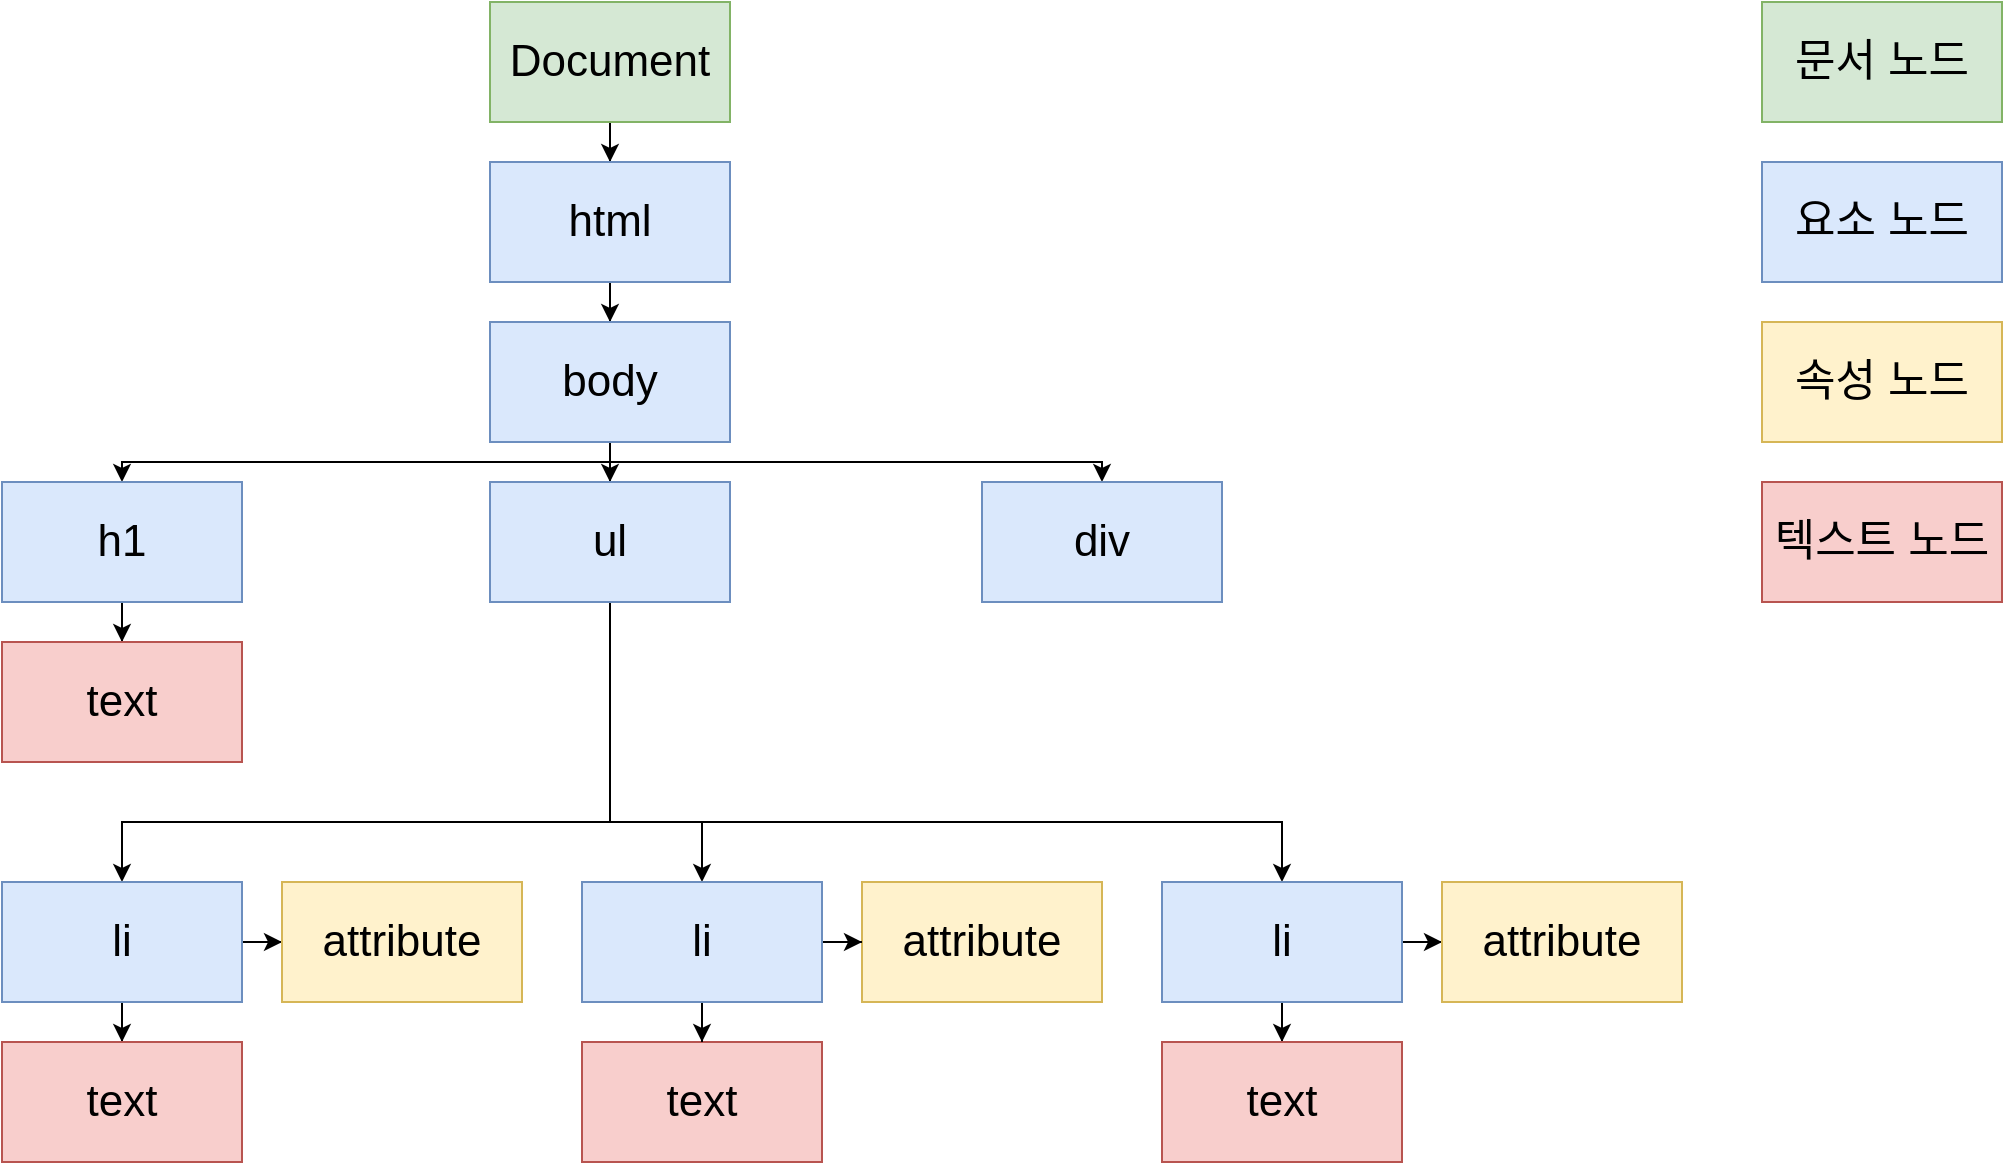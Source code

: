 <mxfile version="19.0.0" type="device"><diagram id="O_lQE6oKzc0UqvQ9aWaq" name="Page-1"><mxGraphModel dx="1422" dy="763" grid="1" gridSize="10" guides="1" tooltips="1" connect="1" arrows="1" fold="1" page="1" pageScale="1" pageWidth="1169" pageHeight="700" math="0" shadow="0"><root><mxCell id="0"/><mxCell id="1" parent="0"/><mxCell id="Ka6McaIbEe5vvxeHmZz--20" style="edgeStyle=orthogonalEdgeStyle;rounded=0;orthogonalLoop=1;jettySize=auto;html=1;entryX=0.5;entryY=0;entryDx=0;entryDy=0;fontSize=22;" edge="1" parent="1" source="Ka6McaIbEe5vvxeHmZz--1" target="Ka6McaIbEe5vvxeHmZz--2"><mxGeometry relative="1" as="geometry"/></mxCell><mxCell id="Ka6McaIbEe5vvxeHmZz--1" value="&lt;font style=&quot;font-size: 22px;&quot;&gt;Document&lt;/font&gt;" style="rounded=0;whiteSpace=wrap;html=1;fillColor=#d5e8d4;strokeColor=#82b366;fontSize=22;" vertex="1" parent="1"><mxGeometry x="294" y="40" width="120" height="60" as="geometry"/></mxCell><mxCell id="Ka6McaIbEe5vvxeHmZz--21" style="edgeStyle=orthogonalEdgeStyle;rounded=0;orthogonalLoop=1;jettySize=auto;html=1;entryX=0.5;entryY=0;entryDx=0;entryDy=0;fontSize=22;" edge="1" parent="1" source="Ka6McaIbEe5vvxeHmZz--2" target="Ka6McaIbEe5vvxeHmZz--3"><mxGeometry relative="1" as="geometry"/></mxCell><mxCell id="Ka6McaIbEe5vvxeHmZz--2" value="&lt;font style=&quot;font-size: 22px;&quot;&gt;html&lt;/font&gt;" style="rounded=0;whiteSpace=wrap;html=1;fillColor=#dae8fc;strokeColor=#6c8ebf;fontSize=22;" vertex="1" parent="1"><mxGeometry x="294" y="120" width="120" height="60" as="geometry"/></mxCell><mxCell id="Ka6McaIbEe5vvxeHmZz--27" style="edgeStyle=orthogonalEdgeStyle;rounded=0;orthogonalLoop=1;jettySize=auto;html=1;entryX=0.5;entryY=0;entryDx=0;entryDy=0;fontSize=22;" edge="1" parent="1" source="Ka6McaIbEe5vvxeHmZz--3" target="Ka6McaIbEe5vvxeHmZz--4"><mxGeometry relative="1" as="geometry"/></mxCell><mxCell id="Ka6McaIbEe5vvxeHmZz--28" style="edgeStyle=orthogonalEdgeStyle;rounded=0;orthogonalLoop=1;jettySize=auto;html=1;entryX=0.5;entryY=0;entryDx=0;entryDy=0;fontSize=22;" edge="1" parent="1" source="Ka6McaIbEe5vvxeHmZz--3" target="Ka6McaIbEe5vvxeHmZz--5"><mxGeometry relative="1" as="geometry"><Array as="points"><mxPoint x="354" y="270"/><mxPoint x="110" y="270"/></Array></mxGeometry></mxCell><mxCell id="Ka6McaIbEe5vvxeHmZz--29" style="edgeStyle=orthogonalEdgeStyle;rounded=0;orthogonalLoop=1;jettySize=auto;html=1;entryX=0.5;entryY=0;entryDx=0;entryDy=0;fontSize=22;" edge="1" parent="1" source="Ka6McaIbEe5vvxeHmZz--3" target="Ka6McaIbEe5vvxeHmZz--6"><mxGeometry relative="1" as="geometry"><Array as="points"><mxPoint x="354" y="270"/><mxPoint x="600" y="270"/></Array></mxGeometry></mxCell><mxCell id="Ka6McaIbEe5vvxeHmZz--3" value="&lt;font style=&quot;font-size: 22px;&quot;&gt;body&lt;/font&gt;" style="rounded=0;whiteSpace=wrap;html=1;fillColor=#dae8fc;strokeColor=#6c8ebf;fontSize=22;" vertex="1" parent="1"><mxGeometry x="294" y="200" width="120" height="60" as="geometry"/></mxCell><mxCell id="Ka6McaIbEe5vvxeHmZz--31" style="edgeStyle=orthogonalEdgeStyle;rounded=0;orthogonalLoop=1;jettySize=auto;html=1;entryX=0.5;entryY=0;entryDx=0;entryDy=0;fontSize=22;" edge="1" parent="1" source="Ka6McaIbEe5vvxeHmZz--4" target="Ka6McaIbEe5vvxeHmZz--8"><mxGeometry relative="1" as="geometry"><Array as="points"><mxPoint x="354" y="450"/><mxPoint x="110" y="450"/></Array></mxGeometry></mxCell><mxCell id="Ka6McaIbEe5vvxeHmZz--32" style="edgeStyle=orthogonalEdgeStyle;rounded=0;orthogonalLoop=1;jettySize=auto;html=1;entryX=0.5;entryY=0;entryDx=0;entryDy=0;fontSize=22;" edge="1" parent="1" source="Ka6McaIbEe5vvxeHmZz--4" target="Ka6McaIbEe5vvxeHmZz--14"><mxGeometry relative="1" as="geometry"><Array as="points"><mxPoint x="354" y="450"/><mxPoint x="400" y="450"/></Array></mxGeometry></mxCell><mxCell id="Ka6McaIbEe5vvxeHmZz--33" style="edgeStyle=orthogonalEdgeStyle;rounded=0;orthogonalLoop=1;jettySize=auto;html=1;entryX=0.5;entryY=0;entryDx=0;entryDy=0;fontSize=22;" edge="1" parent="1" source="Ka6McaIbEe5vvxeHmZz--4" target="Ka6McaIbEe5vvxeHmZz--15"><mxGeometry relative="1" as="geometry"><Array as="points"><mxPoint x="354" y="450"/><mxPoint x="690" y="450"/></Array></mxGeometry></mxCell><mxCell id="Ka6McaIbEe5vvxeHmZz--4" value="ul" style="rounded=0;whiteSpace=wrap;html=1;fillColor=#dae8fc;strokeColor=#6c8ebf;fontSize=22;" vertex="1" parent="1"><mxGeometry x="294" y="280" width="120" height="60" as="geometry"/></mxCell><mxCell id="Ka6McaIbEe5vvxeHmZz--30" style="edgeStyle=orthogonalEdgeStyle;rounded=0;orthogonalLoop=1;jettySize=auto;html=1;fontSize=22;" edge="1" parent="1" source="Ka6McaIbEe5vvxeHmZz--5" target="Ka6McaIbEe5vvxeHmZz--7"><mxGeometry relative="1" as="geometry"/></mxCell><mxCell id="Ka6McaIbEe5vvxeHmZz--5" value="h1" style="rounded=0;whiteSpace=wrap;html=1;fillColor=#dae8fc;strokeColor=#6c8ebf;fontSize=22;" vertex="1" parent="1"><mxGeometry x="50" y="280" width="120" height="60" as="geometry"/></mxCell><mxCell id="Ka6McaIbEe5vvxeHmZz--6" value="div" style="rounded=0;whiteSpace=wrap;html=1;fillColor=#dae8fc;strokeColor=#6c8ebf;fontSize=22;" vertex="1" parent="1"><mxGeometry x="540" y="280" width="120" height="60" as="geometry"/></mxCell><mxCell id="Ka6McaIbEe5vvxeHmZz--7" value="text" style="rounded=0;whiteSpace=wrap;html=1;fillColor=#f8cecc;strokeColor=#b85450;fontSize=22;" vertex="1" parent="1"><mxGeometry x="50" y="360" width="120" height="60" as="geometry"/></mxCell><mxCell id="Ka6McaIbEe5vvxeHmZz--34" style="edgeStyle=orthogonalEdgeStyle;rounded=0;orthogonalLoop=1;jettySize=auto;html=1;fontSize=22;" edge="1" parent="1" source="Ka6McaIbEe5vvxeHmZz--8" target="Ka6McaIbEe5vvxeHmZz--9"><mxGeometry relative="1" as="geometry"/></mxCell><mxCell id="Ka6McaIbEe5vvxeHmZz--35" style="edgeStyle=orthogonalEdgeStyle;rounded=0;orthogonalLoop=1;jettySize=auto;html=1;entryX=0;entryY=0.5;entryDx=0;entryDy=0;fontSize=22;" edge="1" parent="1" source="Ka6McaIbEe5vvxeHmZz--8" target="Ka6McaIbEe5vvxeHmZz--10"><mxGeometry relative="1" as="geometry"/></mxCell><mxCell id="Ka6McaIbEe5vvxeHmZz--8" value="li" style="rounded=0;whiteSpace=wrap;html=1;fillColor=#dae8fc;strokeColor=#6c8ebf;fontSize=22;" vertex="1" parent="1"><mxGeometry x="50" y="480" width="120" height="60" as="geometry"/></mxCell><mxCell id="Ka6McaIbEe5vvxeHmZz--9" value="text" style="rounded=0;whiteSpace=wrap;html=1;fillColor=#f8cecc;strokeColor=#b85450;fontSize=22;" vertex="1" parent="1"><mxGeometry x="50" y="560" width="120" height="60" as="geometry"/></mxCell><mxCell id="Ka6McaIbEe5vvxeHmZz--10" value="attribute" style="rounded=0;whiteSpace=wrap;html=1;fillColor=#fff2cc;strokeColor=#d6b656;fontSize=22;" vertex="1" parent="1"><mxGeometry x="190" y="480" width="120" height="60" as="geometry"/></mxCell><mxCell id="Ka6McaIbEe5vvxeHmZz--12" value="text" style="rounded=0;whiteSpace=wrap;html=1;fillColor=#f8cecc;strokeColor=#b85450;fontSize=22;" vertex="1" parent="1"><mxGeometry x="340" y="560" width="120" height="60" as="geometry"/></mxCell><mxCell id="Ka6McaIbEe5vvxeHmZz--13" value="attribute" style="rounded=0;whiteSpace=wrap;html=1;fillColor=#fff2cc;strokeColor=#d6b656;fontSize=22;" vertex="1" parent="1"><mxGeometry x="480" y="480" width="120" height="60" as="geometry"/></mxCell><mxCell id="Ka6McaIbEe5vvxeHmZz--36" style="edgeStyle=orthogonalEdgeStyle;rounded=0;orthogonalLoop=1;jettySize=auto;html=1;entryX=0.5;entryY=0;entryDx=0;entryDy=0;fontSize=22;" edge="1" parent="1" source="Ka6McaIbEe5vvxeHmZz--14" target="Ka6McaIbEe5vvxeHmZz--12"><mxGeometry relative="1" as="geometry"/></mxCell><mxCell id="Ka6McaIbEe5vvxeHmZz--37" style="edgeStyle=orthogonalEdgeStyle;rounded=0;orthogonalLoop=1;jettySize=auto;html=1;entryX=0;entryY=0.5;entryDx=0;entryDy=0;fontSize=22;" edge="1" parent="1" source="Ka6McaIbEe5vvxeHmZz--14" target="Ka6McaIbEe5vvxeHmZz--13"><mxGeometry relative="1" as="geometry"/></mxCell><mxCell id="Ka6McaIbEe5vvxeHmZz--14" value="li" style="rounded=0;whiteSpace=wrap;html=1;fillColor=#dae8fc;strokeColor=#6c8ebf;fontSize=22;" vertex="1" parent="1"><mxGeometry x="340" y="480" width="120" height="60" as="geometry"/></mxCell><mxCell id="Ka6McaIbEe5vvxeHmZz--38" style="edgeStyle=orthogonalEdgeStyle;rounded=0;orthogonalLoop=1;jettySize=auto;html=1;entryX=0.5;entryY=0;entryDx=0;entryDy=0;fontSize=22;" edge="1" parent="1" source="Ka6McaIbEe5vvxeHmZz--15" target="Ka6McaIbEe5vvxeHmZz--17"><mxGeometry relative="1" as="geometry"/></mxCell><mxCell id="Ka6McaIbEe5vvxeHmZz--39" style="edgeStyle=orthogonalEdgeStyle;rounded=0;orthogonalLoop=1;jettySize=auto;html=1;entryX=0;entryY=0.5;entryDx=0;entryDy=0;fontSize=22;" edge="1" parent="1" source="Ka6McaIbEe5vvxeHmZz--15" target="Ka6McaIbEe5vvxeHmZz--16"><mxGeometry relative="1" as="geometry"/></mxCell><mxCell id="Ka6McaIbEe5vvxeHmZz--15" value="li" style="rounded=0;whiteSpace=wrap;html=1;fillColor=#dae8fc;strokeColor=#6c8ebf;fontSize=22;" vertex="1" parent="1"><mxGeometry x="630" y="480" width="120" height="60" as="geometry"/></mxCell><mxCell id="Ka6McaIbEe5vvxeHmZz--16" value="attribute" style="rounded=0;whiteSpace=wrap;html=1;fillColor=#fff2cc;strokeColor=#d6b656;fontSize=22;" vertex="1" parent="1"><mxGeometry x="770" y="480" width="120" height="60" as="geometry"/></mxCell><mxCell id="Ka6McaIbEe5vvxeHmZz--17" value="text" style="rounded=0;whiteSpace=wrap;html=1;fillColor=#f8cecc;strokeColor=#b85450;fontSize=22;" vertex="1" parent="1"><mxGeometry x="630" y="560" width="120" height="60" as="geometry"/></mxCell><mxCell id="Ka6McaIbEe5vvxeHmZz--40" value="문서 노드" style="rounded=0;whiteSpace=wrap;html=1;fillColor=#d5e8d4;strokeColor=#82b366;fontSize=22;" vertex="1" parent="1"><mxGeometry x="930" y="40" width="120" height="60" as="geometry"/></mxCell><mxCell id="Ka6McaIbEe5vvxeHmZz--41" value="요소 노드" style="rounded=0;whiteSpace=wrap;html=1;fillColor=#dae8fc;strokeColor=#6c8ebf;fontSize=22;" vertex="1" parent="1"><mxGeometry x="930" y="120" width="120" height="60" as="geometry"/></mxCell><mxCell id="Ka6McaIbEe5vvxeHmZz--42" value="속성 노드" style="rounded=0;whiteSpace=wrap;html=1;fillColor=#fff2cc;strokeColor=#d6b656;fontSize=22;" vertex="1" parent="1"><mxGeometry x="930" y="200" width="120" height="60" as="geometry"/></mxCell><mxCell id="Ka6McaIbEe5vvxeHmZz--43" value="텍스트 노드" style="rounded=0;whiteSpace=wrap;html=1;fillColor=#f8cecc;strokeColor=#b85450;fontSize=22;" vertex="1" parent="1"><mxGeometry x="930" y="280" width="120" height="60" as="geometry"/></mxCell></root></mxGraphModel></diagram></mxfile>